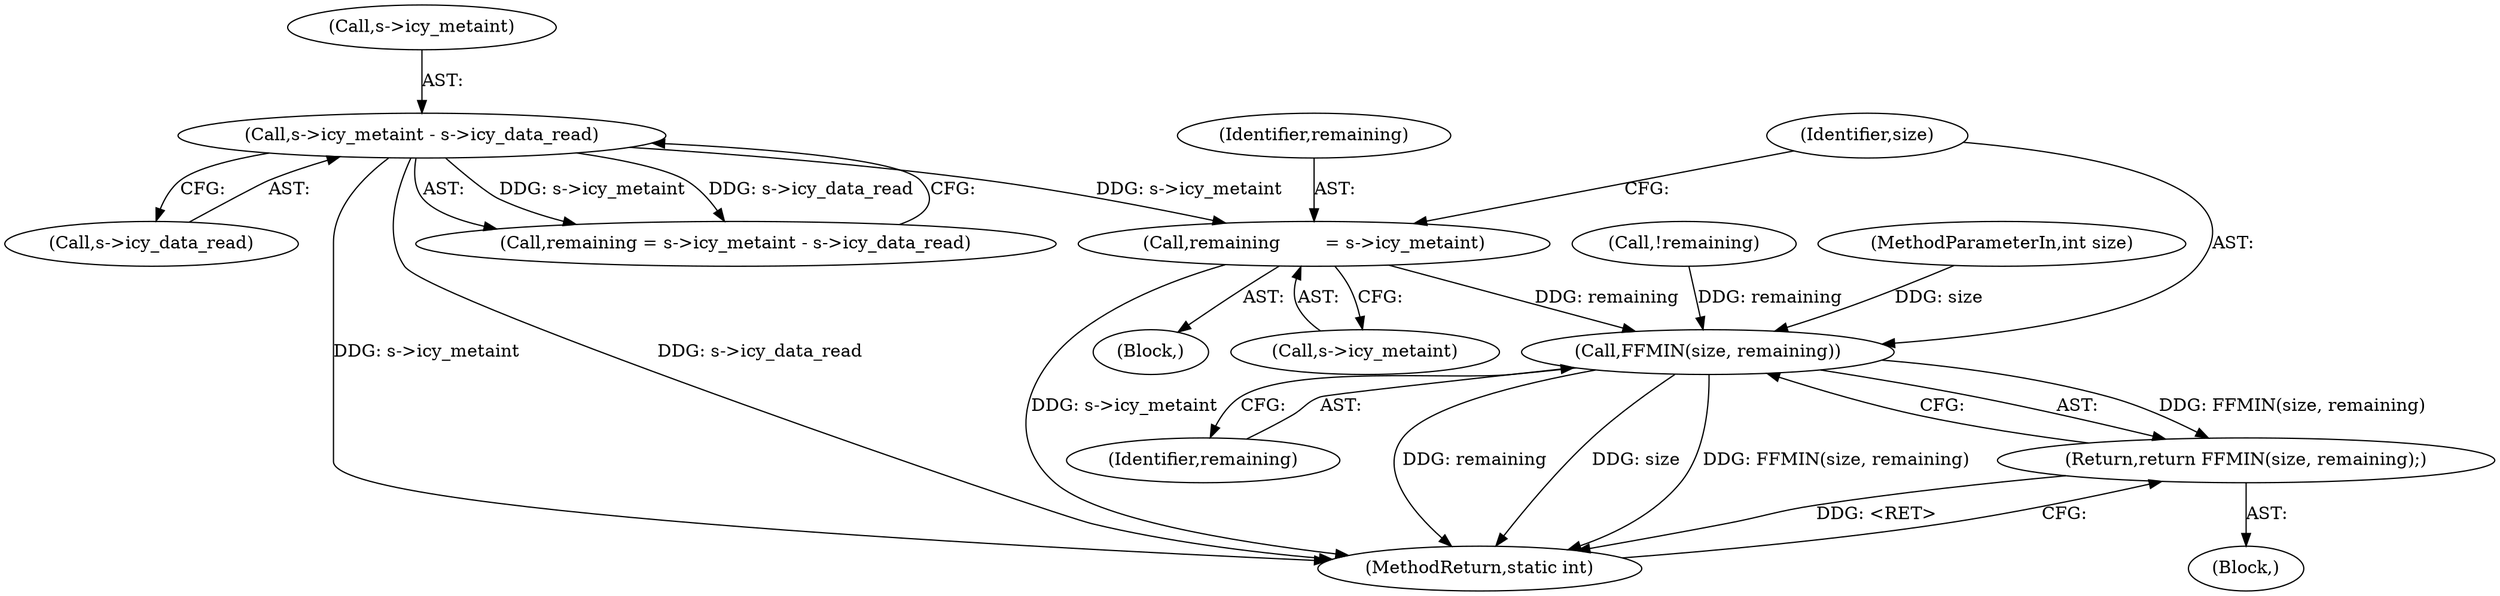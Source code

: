 digraph "0_FFmpeg_2a05c8f813de6f2278827734bf8102291e7484aa_8@API" {
"1000198" [label="(Call,remaining        = s->icy_metaint)"];
"1000115" [label="(Call,s->icy_metaint - s->icy_data_read)"];
"1000204" [label="(Call,FFMIN(size, remaining))"];
"1000203" [label="(Return,return FFMIN(size, remaining);)"];
"1000131" [label="(Block,)"];
"1000198" [label="(Call,remaining        = s->icy_metaint)"];
"1000200" [label="(Call,s->icy_metaint)"];
"1000119" [label="(Call,s->icy_data_read)"];
"1000116" [label="(Call,s->icy_metaint)"];
"1000204" [label="(Call,FFMIN(size, remaining))"];
"1000207" [label="(MethodReturn,static int)"];
"1000129" [label="(Call,!remaining)"];
"1000199" [label="(Identifier,remaining)"];
"1000203" [label="(Return,return FFMIN(size, remaining);)"];
"1000105" [label="(Block,)"];
"1000115" [label="(Call,s->icy_metaint - s->icy_data_read)"];
"1000113" [label="(Call,remaining = s->icy_metaint - s->icy_data_read)"];
"1000205" [label="(Identifier,size)"];
"1000206" [label="(Identifier,remaining)"];
"1000104" [label="(MethodParameterIn,int size)"];
"1000198" -> "1000131"  [label="AST: "];
"1000198" -> "1000200"  [label="CFG: "];
"1000199" -> "1000198"  [label="AST: "];
"1000200" -> "1000198"  [label="AST: "];
"1000205" -> "1000198"  [label="CFG: "];
"1000198" -> "1000207"  [label="DDG: s->icy_metaint"];
"1000115" -> "1000198"  [label="DDG: s->icy_metaint"];
"1000198" -> "1000204"  [label="DDG: remaining"];
"1000115" -> "1000113"  [label="AST: "];
"1000115" -> "1000119"  [label="CFG: "];
"1000116" -> "1000115"  [label="AST: "];
"1000119" -> "1000115"  [label="AST: "];
"1000113" -> "1000115"  [label="CFG: "];
"1000115" -> "1000207"  [label="DDG: s->icy_data_read"];
"1000115" -> "1000207"  [label="DDG: s->icy_metaint"];
"1000115" -> "1000113"  [label="DDG: s->icy_metaint"];
"1000115" -> "1000113"  [label="DDG: s->icy_data_read"];
"1000204" -> "1000203"  [label="AST: "];
"1000204" -> "1000206"  [label="CFG: "];
"1000205" -> "1000204"  [label="AST: "];
"1000206" -> "1000204"  [label="AST: "];
"1000203" -> "1000204"  [label="CFG: "];
"1000204" -> "1000207"  [label="DDG: remaining"];
"1000204" -> "1000207"  [label="DDG: size"];
"1000204" -> "1000207"  [label="DDG: FFMIN(size, remaining)"];
"1000204" -> "1000203"  [label="DDG: FFMIN(size, remaining)"];
"1000104" -> "1000204"  [label="DDG: size"];
"1000129" -> "1000204"  [label="DDG: remaining"];
"1000203" -> "1000105"  [label="AST: "];
"1000207" -> "1000203"  [label="CFG: "];
"1000203" -> "1000207"  [label="DDG: <RET>"];
}
